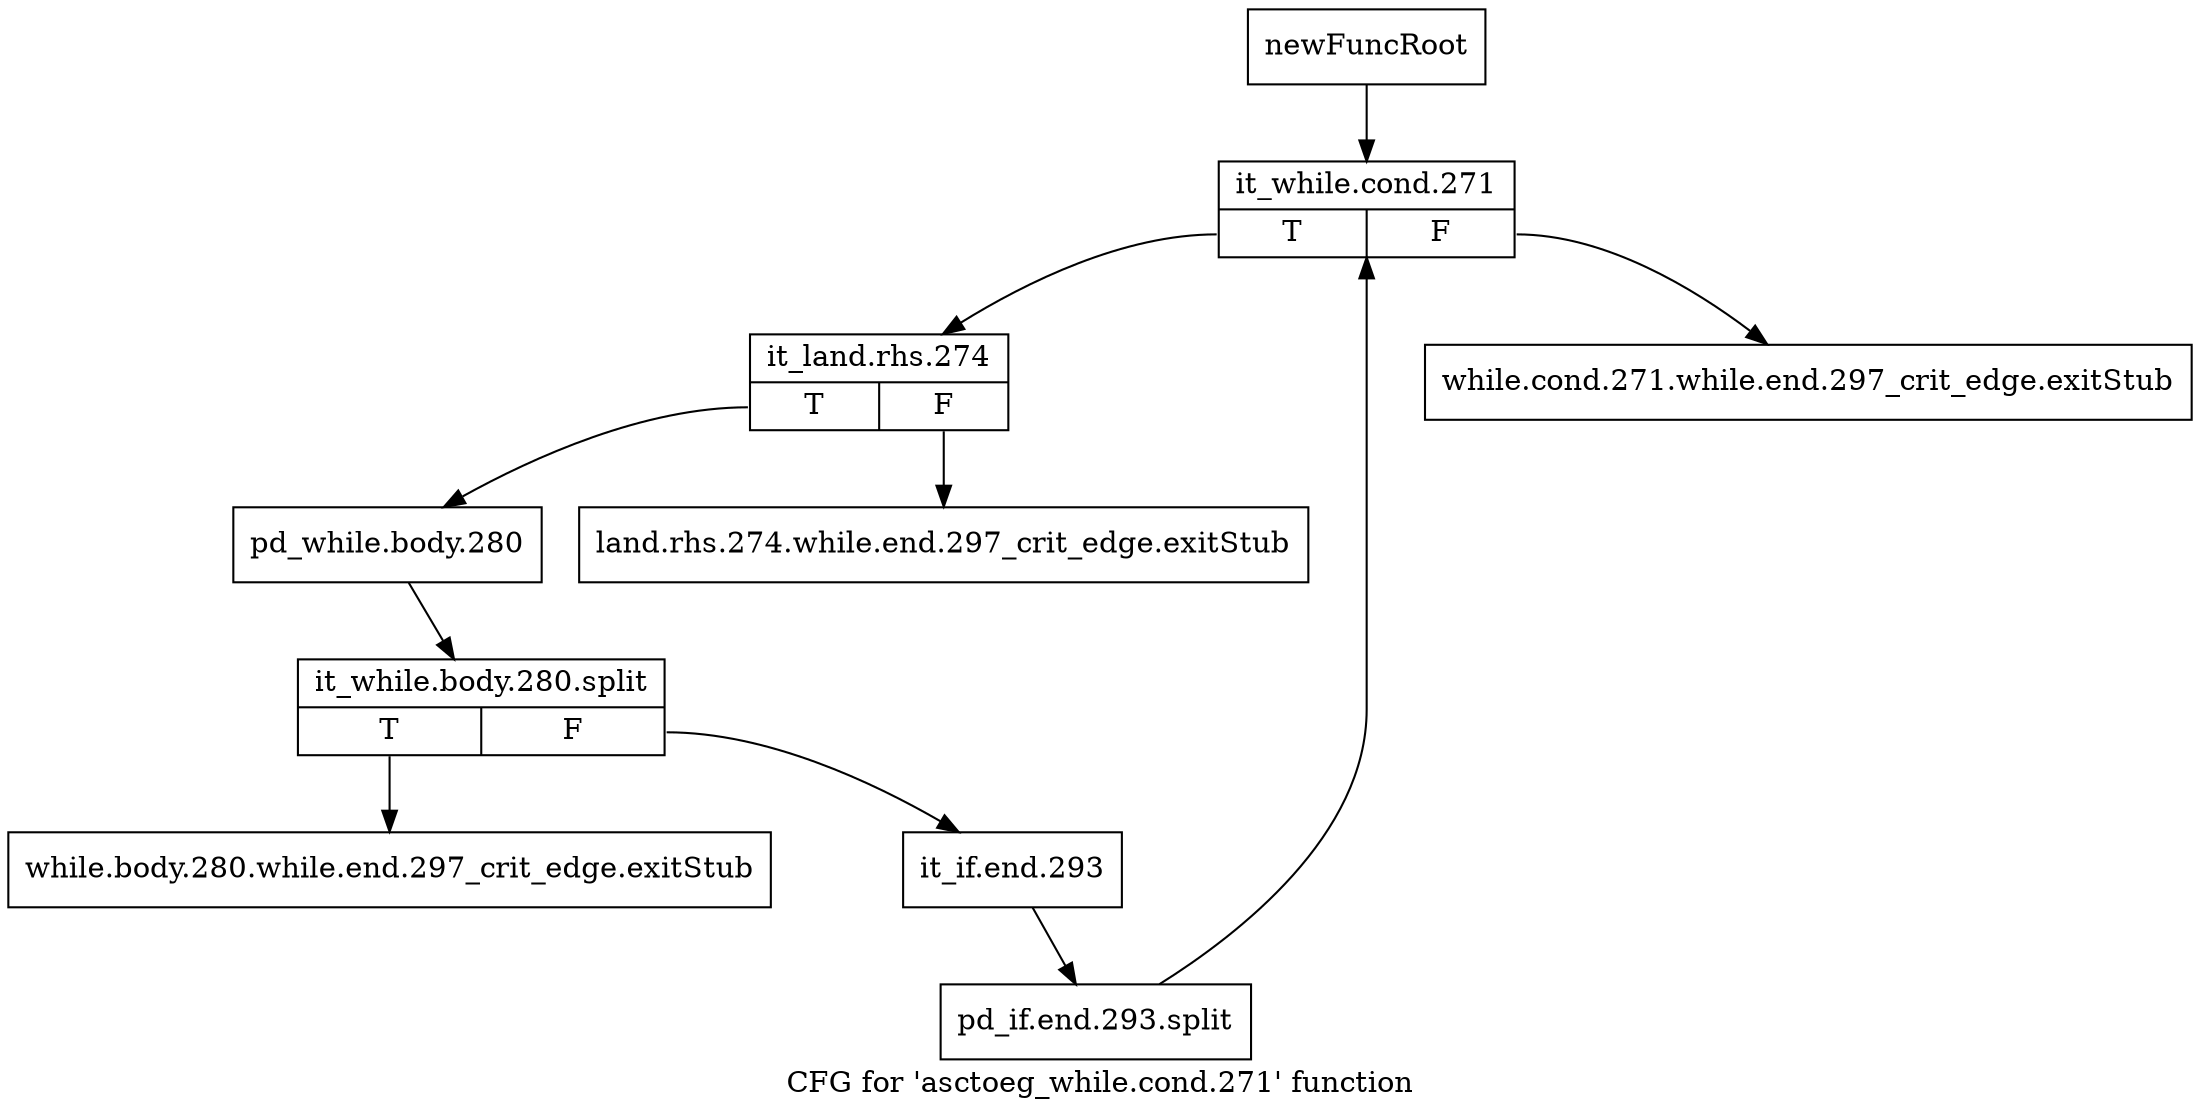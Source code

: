 digraph "CFG for 'asctoeg_while.cond.271' function" {
	label="CFG for 'asctoeg_while.cond.271' function";

	Node0xb807a70 [shape=record,label="{newFuncRoot}"];
	Node0xb807a70 -> Node0xb807bb0;
	Node0xb807ac0 [shape=record,label="{while.cond.271.while.end.297_crit_edge.exitStub}"];
	Node0xb807b10 [shape=record,label="{land.rhs.274.while.end.297_crit_edge.exitStub}"];
	Node0xb807b60 [shape=record,label="{while.body.280.while.end.297_crit_edge.exitStub}"];
	Node0xb807bb0 [shape=record,label="{it_while.cond.271|{<s0>T|<s1>F}}"];
	Node0xb807bb0:s0 -> Node0xb807c00;
	Node0xb807bb0:s1 -> Node0xb807ac0;
	Node0xb807c00 [shape=record,label="{it_land.rhs.274|{<s0>T|<s1>F}}"];
	Node0xb807c00:s0 -> Node0xb807c50;
	Node0xb807c00:s1 -> Node0xb807b10;
	Node0xb807c50 [shape=record,label="{pd_while.body.280}"];
	Node0xb807c50 -> Node0xf93a4f0;
	Node0xf93a4f0 [shape=record,label="{it_while.body.280.split|{<s0>T|<s1>F}}"];
	Node0xf93a4f0:s0 -> Node0xb807b60;
	Node0xf93a4f0:s1 -> Node0xb807ca0;
	Node0xb807ca0 [shape=record,label="{it_if.end.293}"];
	Node0xb807ca0 -> Node0xf938ff0;
	Node0xf938ff0 [shape=record,label="{pd_if.end.293.split}"];
	Node0xf938ff0 -> Node0xb807bb0;
}
